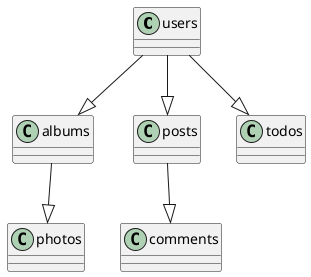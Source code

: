 @startuml
users --|> albums
posts --|> comments
albums --|> photos
users --|> posts
users --|> todos
@enduml